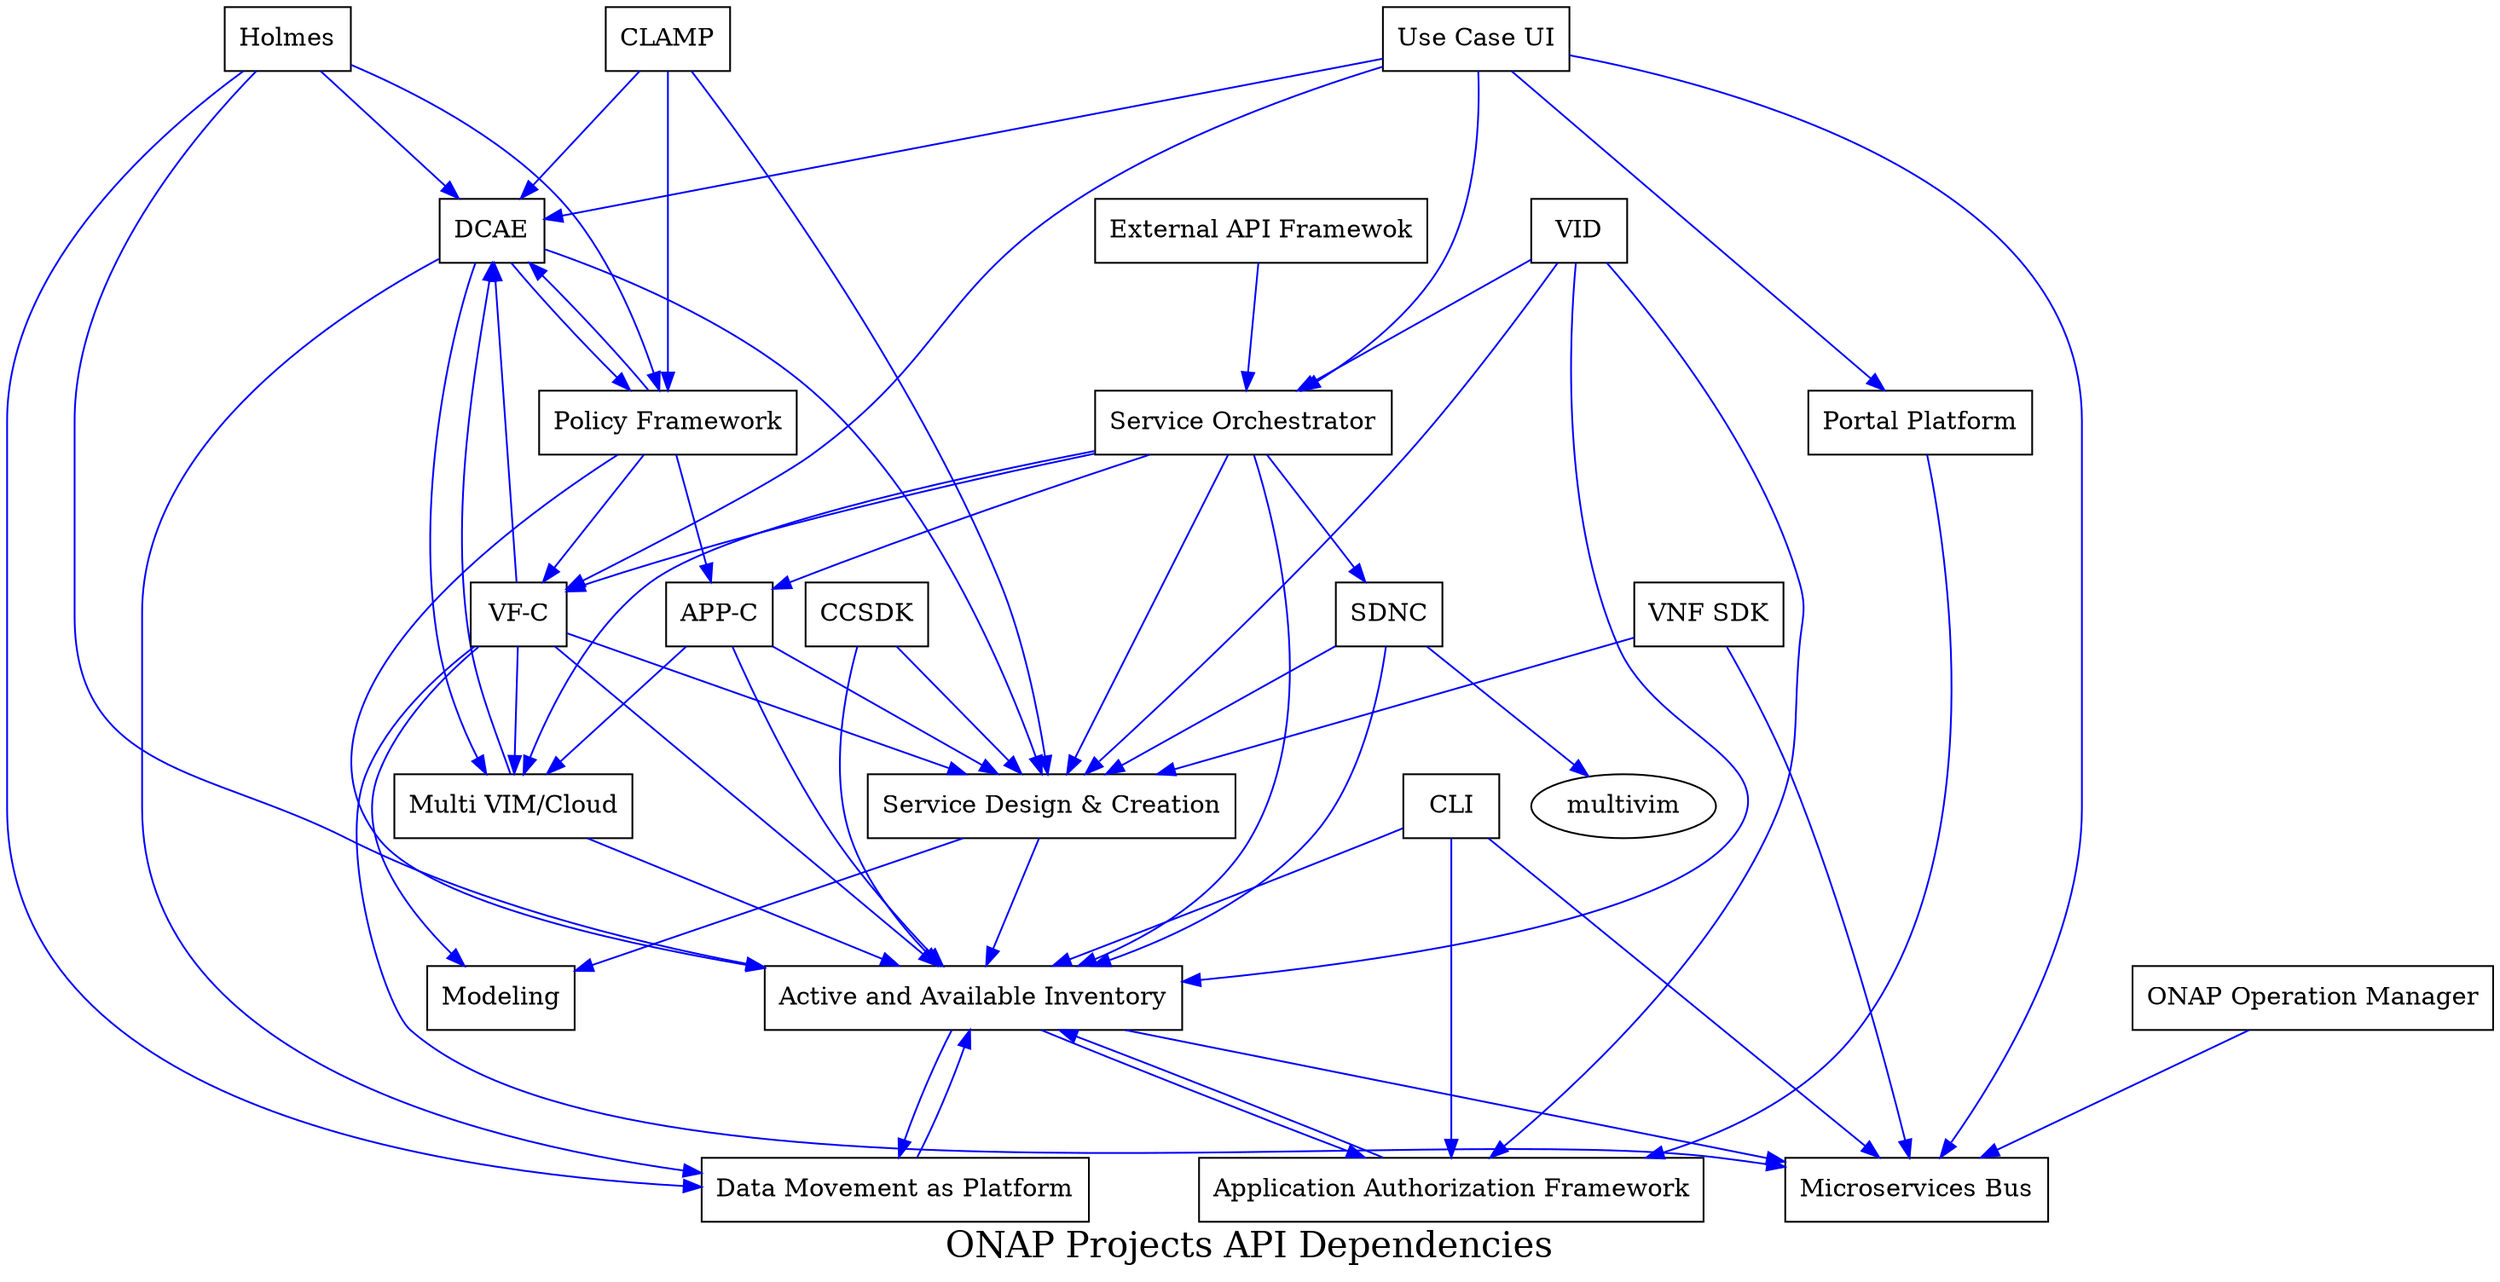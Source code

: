 /*
 * Copyright 2017 Huawei Technologies Co., Ltd.
 *
 * Licensed under the Apache License, Version 2.0 (the "License");
 * you may not use this file except in compliance with the License.
 * You may obtain a copy of the License at
 *
 *     http://www.apache.org/licenses/LICENSE-2.0
 *
 * Unless required by applicable law or agreed to in writing, software
 * distributed under the License is distributed on an "AS IS" BASIS,
 * WITHOUT WARRANTIES OR CONDITIONS OF ANY KIND, either express or implied.
 * See the License for the specific language governing permissions and
 * limitations under the License.
 */

/*
Usage: dot -T png -O onapapidependecies.dot   This cmd will generate a png graph dependency file.
Graphiz is the open source tool used to generate the graph.
Graphiz is available and documented at http://www.graphviz.org
This text file represents the API dependencies between ONAP projects
The relation between producer and consumer is formalized by the following convention:
consumer -> producer; 
*/
 
digraph {
newrank=true;
fontsize = 20;
label="ONAP Projects API Dependencies";
rankdir=TB;
ranksep="1 equally"; 
edge [color=Blue]

aai				[shape=box,label="Active and Available Inventory"]
aaf				[shape=box,label="Application Authorization Framework"]
appc			[shape=box,label="APP-C"]
ccsdk			[shape=box,label="CCSDK"]
clamp			[shape=box,label="CLAMP"]
cli			    [shape=box,label="CLI"]
clamp			[shape=box,label="CLAMP"]
dcaegen2		[shape=box,label="DCAE"]
dmaap			[shape=box,label="Data Movement as Platform"]
extapi			[shape=box,label="External API Framewok"]
holmes			[shape=box,label="Holmes"]
modeling		[shape=box,label="Modeling"]
msb				[shape=box,label="Microservices Bus"]
multicloud		[shape=box,label="Multi VIM/Cloud"]
oom			    [shape=box,label="ONAP Operation Manager"]
policy			[shape=box,label="Policy Framework"]
portal			[shape=box,label="Portal Platform"]
sdc				[shape=box,label="Service Design & Creation"]
sdnc			[shape=box,label="SDNC"]
so				[shape=box,label="Service Orchestrator"]
vfc         	[shape=box,label="VF-C"]
vid  			[shape=box,label="VID"]
vnfsdk			[shape=box,label="VNF SDK"]
usecaseui		[shape=box,label="Use Case UI"]


aai -> aaf;
aai -> dmaap;
aai -> msb;
aaf -> aai;
appc -> aai;
appc -> multicloud;
appc -> sdc;
ccsdk -> aai;
ccsdk -> sdc;
clamp -> dcaegen2;
clamp -> policy;
clamp -> sdc;
cli -> aaf;
cli -> aai;
cli -> msb;
dcaegen2 -> dmaap;
dcaegen2 -> multicloud;
dcaegen2 -> policy;
dcaegen2 -> sdc;
dmaap -> aai;
extapi -> so;
holmes -> aai;
holmes -> dcaegen2;
holmes -> dmaap;
holmes -> policy;
multicloud -> aai;
multicloud -> dcaegen2;
oom -> msb;
policy -> aai;
policy -> appc;
policy -> dcaegen2;
policy -> vfc;
portal -> aaf;
sdc -> aai;
sdc -> modeling;
sdnc -> aai;
sdnc -> multivim;
sdnc -> sdc;
so -> aai;
so -> appc;
so -> multicloud;
so -> sdc;
so -> sdnc;
so -> vfc;
usecaseui -> dcaegen2;
usecaseui -> msb;
usecaseui -> portal;
usecaseui -> so;
usecaseui -> vfc;
vid -> aai;
vid -> aaf;
vid -> sdc;
vid -> so;
vfc -> aai;
vfc -> dcaegen2;
vfc -> modeling;
vfc -> multicloud;
vfc -> msb;
vfc -> sdc;
vnfsdk -> msb;
vnfsdk -> sdc;
}
